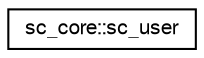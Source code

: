 digraph "Graphical Class Hierarchy"
{
  edge [fontname="FreeSans",fontsize="10",labelfontname="FreeSans",labelfontsize="10"];
  node [fontname="FreeSans",fontsize="10",shape=record];
  rankdir="LR";
  Node0 [label="sc_core::sc_user",height=0.2,width=0.4,color="black", fillcolor="white", style="filled",URL="$a01840.html"];
}
